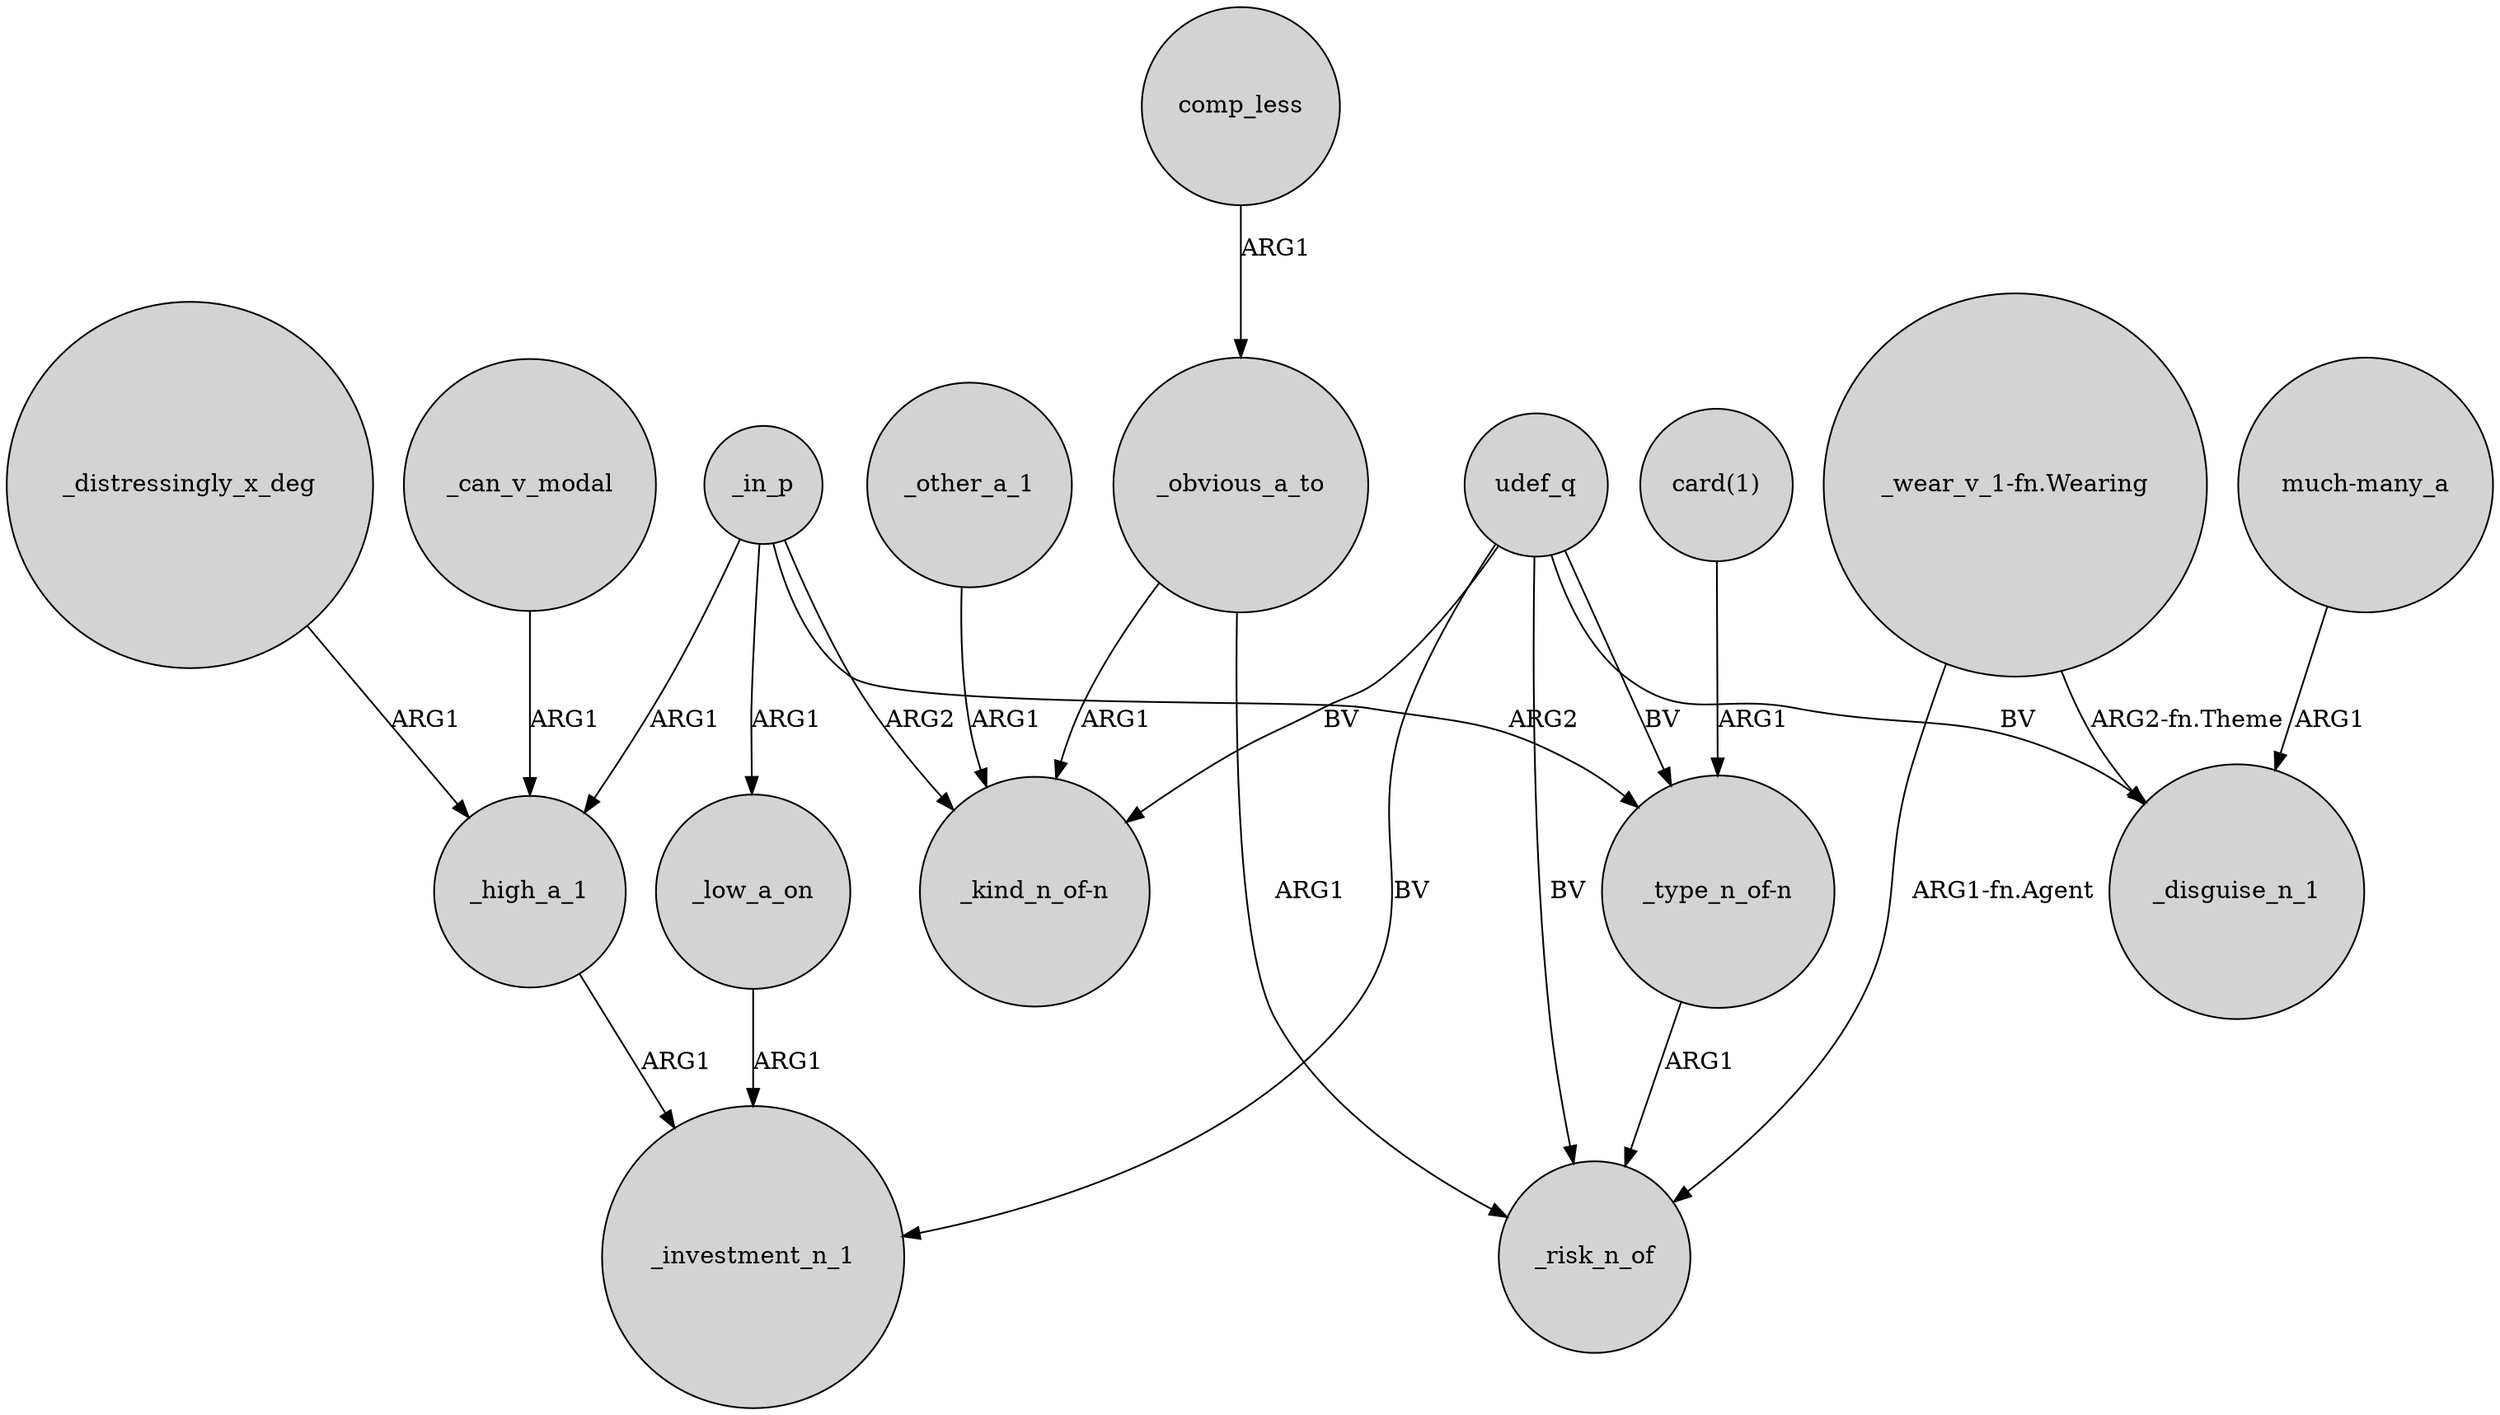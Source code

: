 digraph {
	node [shape=circle style=filled]
	udef_q -> _risk_n_of [label=BV]
	udef_q -> "_kind_n_of-n" [label=BV]
	_distressingly_x_deg -> _high_a_1 [label=ARG1]
	udef_q -> "_type_n_of-n" [label=BV]
	_in_p -> "_kind_n_of-n" [label=ARG2]
	_obvious_a_to -> "_kind_n_of-n" [label=ARG1]
	_obvious_a_to -> _risk_n_of [label=ARG1]
	"much-many_a" -> _disguise_n_1 [label=ARG1]
	comp_less -> _obvious_a_to [label=ARG1]
	_low_a_on -> _investment_n_1 [label=ARG1]
	_high_a_1 -> _investment_n_1 [label=ARG1]
	_can_v_modal -> _high_a_1 [label=ARG1]
	udef_q -> _disguise_n_1 [label=BV]
	"_wear_v_1-fn.Wearing" -> _disguise_n_1 [label="ARG2-fn.Theme"]
	"_wear_v_1-fn.Wearing" -> _risk_n_of [label="ARG1-fn.Agent"]
	"_type_n_of-n" -> _risk_n_of [label=ARG1]
	_in_p -> "_type_n_of-n" [label=ARG2]
	"card(1)" -> "_type_n_of-n" [label=ARG1]
	udef_q -> _investment_n_1 [label=BV]
	_other_a_1 -> "_kind_n_of-n" [label=ARG1]
	_in_p -> _low_a_on [label=ARG1]
	_in_p -> _high_a_1 [label=ARG1]
}
